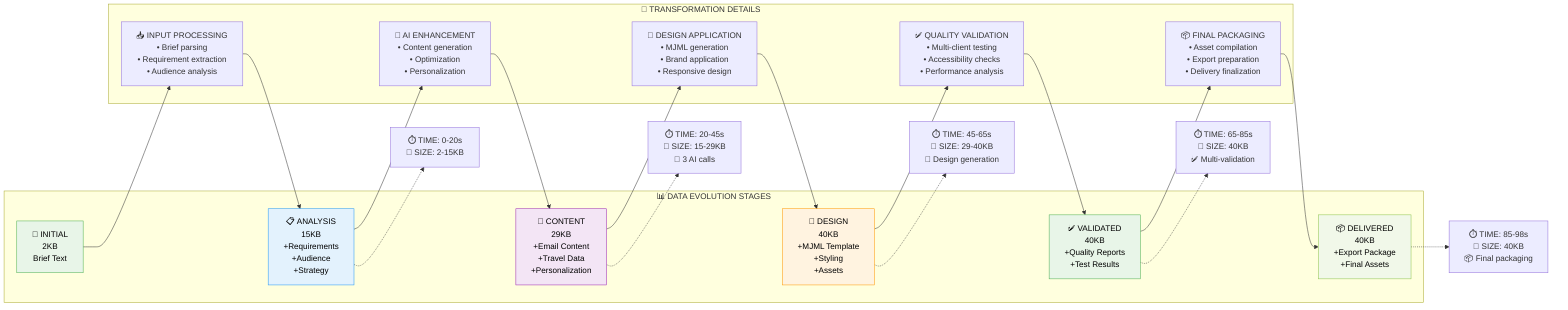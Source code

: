 graph LR
    subgraph "📊 DATA EVOLUTION STAGES"
        STAGE1["🌱 INITIAL<br/>2KB<br/>Brief Text"]
        STAGE2["📋 ANALYSIS<br/>15KB<br/>+Requirements<br/>+Audience<br/>+Strategy"]
        STAGE3["📝 CONTENT<br/>29KB<br/>+Email Content<br/>+Travel Data<br/>+Personalization"]
        STAGE4["🎨 DESIGN<br/>40KB<br/>+MJML Template<br/>+Styling<br/>+Assets"]
        STAGE5["✅ VALIDATED<br/>40KB<br/>+Quality Reports<br/>+Test Results"]
        STAGE6["📦 DELIVERED<br/>40KB<br/>+Export Package<br/>+Final Assets"]
    end
    
    subgraph "🔄 TRANSFORMATION DETAILS"
        T1["📥 INPUT PROCESSING<br/>• Brief parsing<br/>• Requirement extraction<br/>• Audience analysis"]
        T2["🤖 AI ENHANCEMENT<br/>• Content generation<br/>• Optimization<br/>• Personalization"]
        T3["🎨 DESIGN APPLICATION<br/>• MJML generation<br/>• Brand application<br/>• Responsive design"]
        T4["✅ QUALITY VALIDATION<br/>• Multi-client testing<br/>• Accessibility checks<br/>• Performance analysis"]
        T5["📦 FINAL PACKAGING<br/>• Asset compilation<br/>• Export preparation<br/>• Delivery finalization"]
    end
    
    STAGE1 --> T1
    T1 --> STAGE2
    STAGE2 --> T2
    T2 --> STAGE3
    STAGE3 --> T3
    T3 --> STAGE4
    STAGE4 --> T4
    T4 --> STAGE5
    STAGE5 --> T5
    T5 --> STAGE6
    
    %% PERFORMANCE METRICS
    PERF_M1["⏱️ TIME: 0-20s<br/>💾 SIZE: 2-15KB"]
    PERF_M2["⏱️ TIME: 20-45s<br/>💾 SIZE: 15-29KB<br/>🤖 3 AI calls"]
    PERF_M3["⏱️ TIME: 45-65s<br/>💾 SIZE: 29-40KB<br/>🎨 Design generation"]
    PERF_M4["⏱️ TIME: 65-85s<br/>💾 SIZE: 40KB<br/>✅ Multi-validation"]
    PERF_M5["⏱️ TIME: 85-98s<br/>💾 SIZE: 40KB<br/>📦 Final packaging"]
    
    STAGE2 -.-> PERF_M1
    STAGE3 -.-> PERF_M2
    STAGE4 -.-> PERF_M3
    STAGE5 -.-> PERF_M4
    STAGE6 -.-> PERF_M5
    
    style STAGE1 fill:#e8f5e8,stroke:#4caf50,color:black
    style STAGE2 fill:#e3f2fd,stroke:#2196f3,color:black
    style STAGE3 fill:#f3e5f5,stroke:#9c27b0,color:black
    style STAGE4 fill:#fff3e0,stroke:#ff9800,color:black
    style STAGE5 fill:#e8f5e8,stroke:#4caf50,color:black
    style STAGE6 fill:#f1f8e9,stroke:#8bc34a,color:black